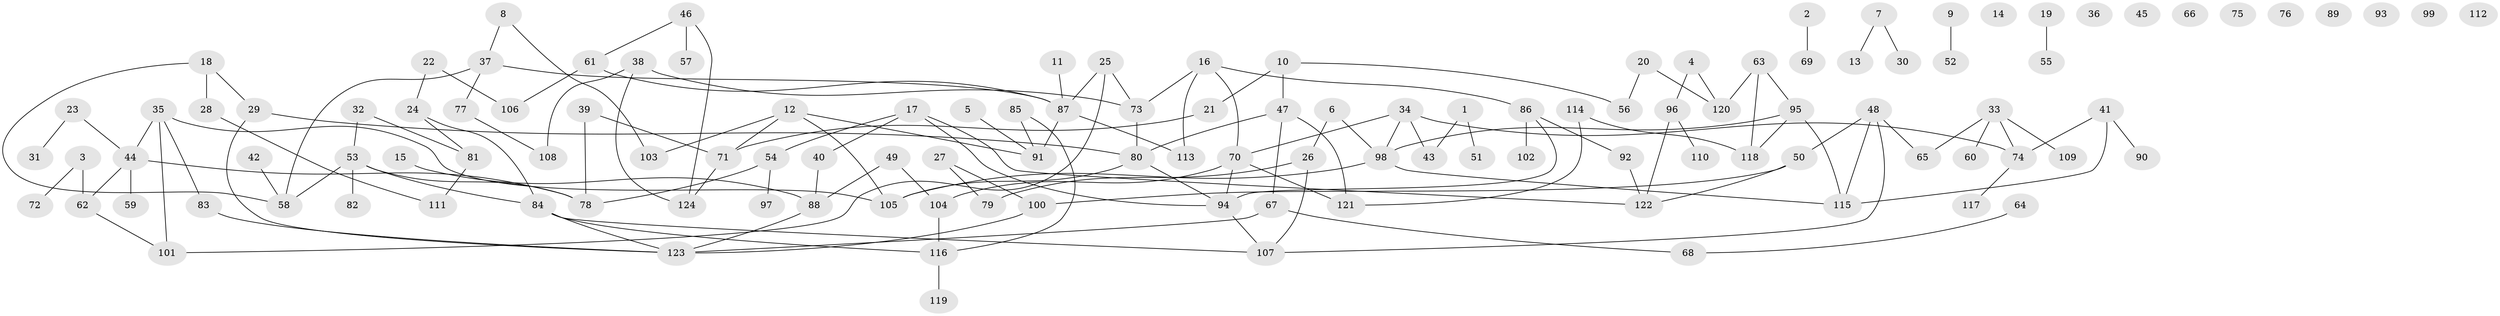 // Generated by graph-tools (version 1.1) at 2025/25/03/09/25 03:25:17]
// undirected, 124 vertices, 150 edges
graph export_dot {
graph [start="1"]
  node [color=gray90,style=filled];
  1;
  2;
  3;
  4;
  5;
  6;
  7;
  8;
  9;
  10;
  11;
  12;
  13;
  14;
  15;
  16;
  17;
  18;
  19;
  20;
  21;
  22;
  23;
  24;
  25;
  26;
  27;
  28;
  29;
  30;
  31;
  32;
  33;
  34;
  35;
  36;
  37;
  38;
  39;
  40;
  41;
  42;
  43;
  44;
  45;
  46;
  47;
  48;
  49;
  50;
  51;
  52;
  53;
  54;
  55;
  56;
  57;
  58;
  59;
  60;
  61;
  62;
  63;
  64;
  65;
  66;
  67;
  68;
  69;
  70;
  71;
  72;
  73;
  74;
  75;
  76;
  77;
  78;
  79;
  80;
  81;
  82;
  83;
  84;
  85;
  86;
  87;
  88;
  89;
  90;
  91;
  92;
  93;
  94;
  95;
  96;
  97;
  98;
  99;
  100;
  101;
  102;
  103;
  104;
  105;
  106;
  107;
  108;
  109;
  110;
  111;
  112;
  113;
  114;
  115;
  116;
  117;
  118;
  119;
  120;
  121;
  122;
  123;
  124;
  1 -- 43;
  1 -- 51;
  2 -- 69;
  3 -- 62;
  3 -- 72;
  4 -- 96;
  4 -- 120;
  5 -- 91;
  6 -- 26;
  6 -- 98;
  7 -- 13;
  7 -- 30;
  8 -- 37;
  8 -- 103;
  9 -- 52;
  10 -- 21;
  10 -- 47;
  10 -- 56;
  11 -- 87;
  12 -- 71;
  12 -- 91;
  12 -- 103;
  12 -- 105;
  15 -- 88;
  16 -- 70;
  16 -- 73;
  16 -- 86;
  16 -- 113;
  17 -- 40;
  17 -- 54;
  17 -- 94;
  17 -- 122;
  18 -- 28;
  18 -- 29;
  18 -- 58;
  19 -- 55;
  20 -- 56;
  20 -- 120;
  21 -- 71;
  22 -- 24;
  22 -- 106;
  23 -- 31;
  23 -- 44;
  24 -- 81;
  24 -- 84;
  25 -- 73;
  25 -- 87;
  25 -- 101;
  26 -- 79;
  26 -- 107;
  27 -- 79;
  27 -- 100;
  28 -- 111;
  29 -- 80;
  29 -- 123;
  32 -- 53;
  32 -- 81;
  33 -- 60;
  33 -- 65;
  33 -- 74;
  33 -- 109;
  34 -- 43;
  34 -- 70;
  34 -- 74;
  34 -- 98;
  35 -- 44;
  35 -- 83;
  35 -- 101;
  35 -- 105;
  37 -- 58;
  37 -- 77;
  37 -- 87;
  38 -- 73;
  38 -- 108;
  38 -- 124;
  39 -- 71;
  39 -- 78;
  40 -- 88;
  41 -- 74;
  41 -- 90;
  41 -- 115;
  42 -- 58;
  44 -- 59;
  44 -- 62;
  44 -- 78;
  46 -- 57;
  46 -- 61;
  46 -- 124;
  47 -- 67;
  47 -- 80;
  47 -- 121;
  48 -- 50;
  48 -- 65;
  48 -- 107;
  48 -- 115;
  49 -- 88;
  49 -- 104;
  50 -- 100;
  50 -- 122;
  53 -- 58;
  53 -- 78;
  53 -- 82;
  53 -- 84;
  54 -- 78;
  54 -- 97;
  61 -- 87;
  61 -- 106;
  62 -- 101;
  63 -- 95;
  63 -- 118;
  63 -- 120;
  64 -- 68;
  67 -- 68;
  67 -- 123;
  70 -- 94;
  70 -- 104;
  70 -- 121;
  71 -- 124;
  73 -- 80;
  74 -- 117;
  77 -- 108;
  80 -- 94;
  80 -- 105;
  81 -- 111;
  83 -- 123;
  84 -- 107;
  84 -- 116;
  84 -- 123;
  85 -- 91;
  85 -- 116;
  86 -- 92;
  86 -- 94;
  86 -- 102;
  87 -- 91;
  87 -- 113;
  88 -- 123;
  92 -- 122;
  94 -- 107;
  95 -- 98;
  95 -- 115;
  95 -- 118;
  96 -- 110;
  96 -- 122;
  98 -- 105;
  98 -- 115;
  100 -- 123;
  104 -- 116;
  114 -- 118;
  114 -- 121;
  116 -- 119;
}
